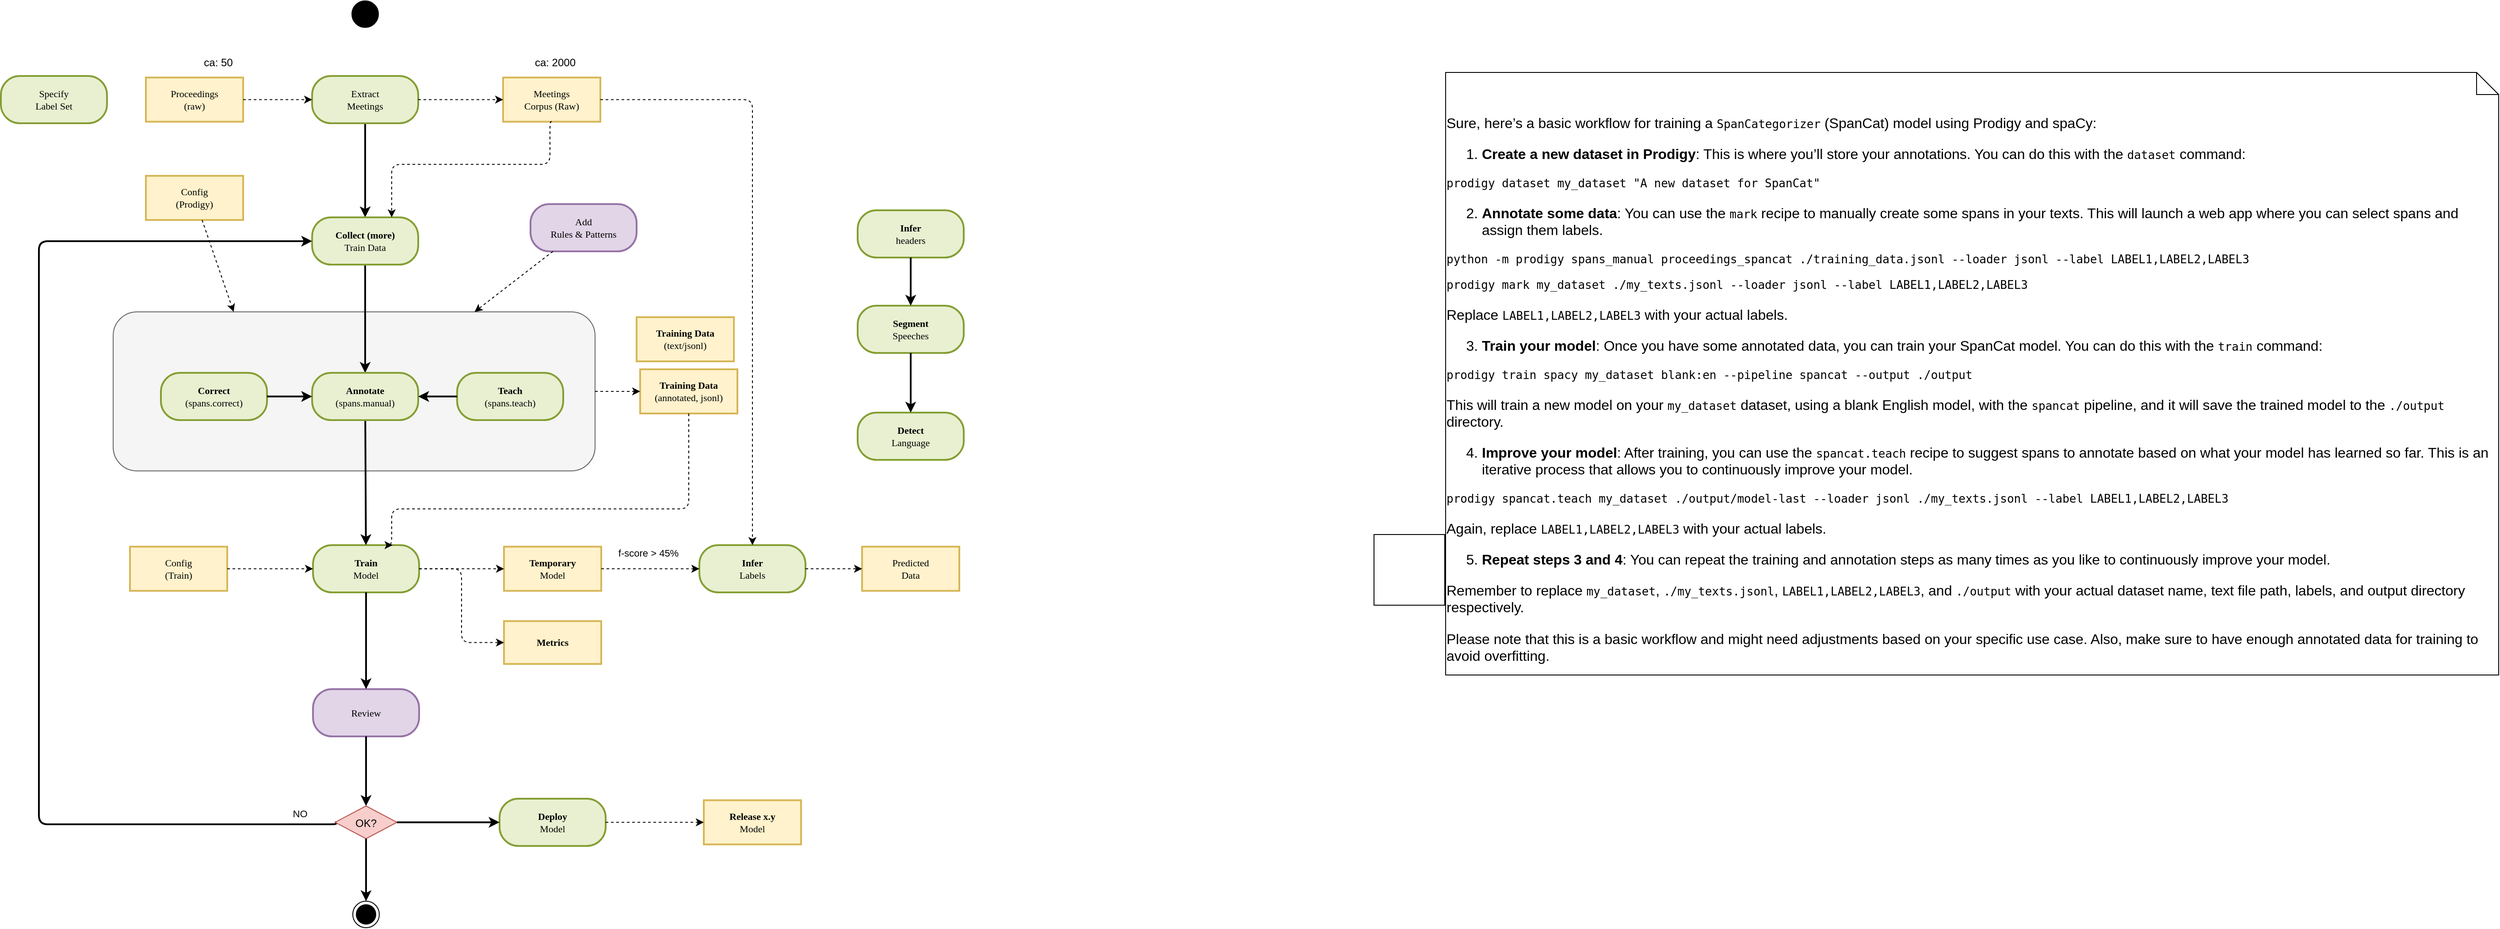 <mxfile version="22.0.3" type="device" pages="2">
  <diagram name="Detailed" id="Page-1">
    <mxGraphModel dx="3354" dy="1356" grid="0" gridSize="10" guides="1" tooltips="1" connect="1" arrows="1" fold="1" page="1" pageScale="1" pageWidth="1654" pageHeight="1169" math="0" shadow="0">
      <root>
        <mxCell id="0" />
        <mxCell id="1" parent="0" />
        <mxCell id="6pQXiFtFd9Az63uPmMyV-25" value="" style="rounded=1;whiteSpace=wrap;html=1;fillColor=#f5f5f5;strokeColor=#666666;fontColor=#333333;" vertex="1" parent="1">
          <mxGeometry x="217" y="388" width="545" height="180" as="geometry" />
        </mxCell>
        <mxCell id="pzRdw_h2kToeZnLFmKfY-178" style="edgeStyle=orthogonalEdgeStyle;rounded=0;orthogonalLoop=1;jettySize=auto;html=1;strokeWidth=2;" parent="1" source="pzRdw_h2kToeZnLFmKfY-149" target="pzRdw_h2kToeZnLFmKfY-157" edge="1">
          <mxGeometry relative="1" as="geometry" />
        </mxCell>
        <mxCell id="pzRdw_h2kToeZnLFmKfY-149" value="Extract&lt;br&gt;Meetings" style="rounded=1;whiteSpace=wrap;html=1;arcSize=40;fontColor=#000000;fillColor=#e8f0d1;strokeColor=#849e33;fontFamily=Tahoma;fontStyle=0;fontSize=11;strokeWidth=2;" parent="1" vertex="1">
          <mxGeometry x="442" y="121" width="120" height="53.5" as="geometry" />
        </mxCell>
        <mxCell id="pzRdw_h2kToeZnLFmKfY-150" value="Proceedings&lt;br&gt;(raw)" style="html=1;whiteSpace=wrap;fillColor=#fff2cc;strokeColor=#d6b656;fontFamily=Tahoma;fontSize=11;strokeWidth=2;" parent="1" vertex="1">
          <mxGeometry x="254" y="122.75" width="110" height="50" as="geometry" />
        </mxCell>
        <mxCell id="pzRdw_h2kToeZnLFmKfY-151" value="Meetings&lt;br&gt;Corpus (Raw)" style="html=1;whiteSpace=wrap;fillColor=#fff2cc;strokeColor=#d6b656;fontFamily=Tahoma;fontSize=11;strokeWidth=2;" parent="1" vertex="1">
          <mxGeometry x="658" y="122.75" width="110" height="50" as="geometry" />
        </mxCell>
        <mxCell id="pzRdw_h2kToeZnLFmKfY-152" value="" style="edgeStyle=orthogonalEdgeStyle;rounded=0;orthogonalLoop=1;jettySize=auto;html=1;dashed=1;" parent="1" source="pzRdw_h2kToeZnLFmKfY-150" target="pzRdw_h2kToeZnLFmKfY-149" edge="1">
          <mxGeometry relative="1" as="geometry">
            <mxPoint x="408" y="694.75" as="sourcePoint" />
            <mxPoint x="500" y="147.75" as="targetPoint" />
          </mxGeometry>
        </mxCell>
        <mxCell id="pzRdw_h2kToeZnLFmKfY-153" value="" style="edgeStyle=orthogonalEdgeStyle;rounded=0;orthogonalLoop=1;jettySize=auto;html=1;dashed=1;" parent="1" source="pzRdw_h2kToeZnLFmKfY-149" target="pzRdw_h2kToeZnLFmKfY-151" edge="1">
          <mxGeometry relative="1" as="geometry">
            <mxPoint x="374" y="157.75" as="sourcePoint" />
            <mxPoint x="452" y="157.75" as="targetPoint" />
          </mxGeometry>
        </mxCell>
        <mxCell id="pzRdw_h2kToeZnLFmKfY-154" value="ca: 2000" style="text;strokeColor=none;align=center;fillColor=none;html=1;verticalAlign=middle;whiteSpace=wrap;rounded=0;" parent="1" vertex="1">
          <mxGeometry x="687" y="91" width="60" height="30" as="geometry" />
        </mxCell>
        <mxCell id="pzRdw_h2kToeZnLFmKfY-155" value="ca: 50" style="text;strokeColor=none;align=center;fillColor=none;html=1;verticalAlign=middle;whiteSpace=wrap;rounded=0;" parent="1" vertex="1">
          <mxGeometry x="306" y="91" width="60" height="30" as="geometry" />
        </mxCell>
        <mxCell id="pzRdw_h2kToeZnLFmKfY-179" style="edgeStyle=orthogonalEdgeStyle;rounded=0;orthogonalLoop=1;jettySize=auto;html=1;strokeWidth=2;entryX=0.5;entryY=0;entryDx=0;entryDy=0;" parent="1" source="pzRdw_h2kToeZnLFmKfY-157" target="pzRdw_h2kToeZnLFmKfY-165" edge="1">
          <mxGeometry relative="1" as="geometry">
            <mxPoint x="502" y="420" as="targetPoint" />
          </mxGeometry>
        </mxCell>
        <mxCell id="pzRdw_h2kToeZnLFmKfY-157" value="&lt;b&gt;Collect (more)&lt;/b&gt;&lt;br&gt;Train Data" style="rounded=1;whiteSpace=wrap;html=1;arcSize=40;fontColor=#000000;fillColor=#e8f0d1;strokeColor=#849e33;fontFamily=Tahoma;fontStyle=0;fontSize=11;strokeWidth=2;" parent="1" vertex="1">
          <mxGeometry x="442" y="281" width="120" height="53.5" as="geometry" />
        </mxCell>
        <mxCell id="pzRdw_h2kToeZnLFmKfY-158" value="&lt;b&gt;Training Data&lt;/b&gt;&lt;br&gt;(text/jsonl)" style="html=1;whiteSpace=wrap;fillColor=#fff2cc;strokeColor=#d6b656;fontFamily=Tahoma;fontSize=11;strokeWidth=2;" parent="1" vertex="1">
          <mxGeometry x="809" y="394" width="110" height="50" as="geometry" />
        </mxCell>
        <mxCell id="pzRdw_h2kToeZnLFmKfY-161" value="&lt;b&gt;Metrics&lt;/b&gt;" style="html=1;whiteSpace=wrap;fillColor=#fff2cc;strokeColor=#d6b656;fontFamily=Tahoma;fontSize=11;strokeWidth=2;" parent="1" vertex="1">
          <mxGeometry x="659" y="738" width="110" height="48.5" as="geometry" />
        </mxCell>
        <mxCell id="pzRdw_h2kToeZnLFmKfY-163" value="&lt;b&gt;Train&lt;/b&gt;&lt;br&gt;Model" style="rounded=1;whiteSpace=wrap;html=1;arcSize=40;fontColor=#000000;fillColor=#e8f0d1;strokeColor=#849e33;fontFamily=Tahoma;fontStyle=0;fontSize=11;strokeWidth=2;" parent="1" vertex="1">
          <mxGeometry x="443" y="652" width="120" height="53.5" as="geometry" />
        </mxCell>
        <mxCell id="pzRdw_h2kToeZnLFmKfY-164" value="&lt;b&gt;Training Data&lt;/b&gt;&lt;br&gt;(annotated, jsonl)" style="html=1;whiteSpace=wrap;fillColor=#fff2cc;strokeColor=#d6b656;fontFamily=Tahoma;fontSize=11;strokeWidth=2;" parent="1" vertex="1">
          <mxGeometry x="813" y="453" width="110" height="50" as="geometry" />
        </mxCell>
        <mxCell id="pzRdw_h2kToeZnLFmKfY-181" style="rounded=0;orthogonalLoop=1;jettySize=auto;html=1;strokeWidth=2;" parent="1" source="pzRdw_h2kToeZnLFmKfY-165" target="pzRdw_h2kToeZnLFmKfY-163" edge="1">
          <mxGeometry relative="1" as="geometry" />
        </mxCell>
        <mxCell id="pzRdw_h2kToeZnLFmKfY-165" value="&lt;b&gt;Annotate&lt;/b&gt;&lt;br&gt;(spans.manual)" style="rounded=1;whiteSpace=wrap;html=1;arcSize=40;fontColor=#000000;fillColor=#e8f0d1;strokeColor=#849e33;fontFamily=Tahoma;fontStyle=0;fontSize=11;strokeWidth=2;" parent="1" vertex="1">
          <mxGeometry x="442" y="457" width="120" height="53.5" as="geometry" />
        </mxCell>
        <mxCell id="pzRdw_h2kToeZnLFmKfY-170" value="&lt;b&gt;Temporary&lt;/b&gt;&lt;br&gt;Model" style="html=1;whiteSpace=wrap;fillColor=#fff2cc;strokeColor=#d6b656;fontFamily=Tahoma;fontSize=11;strokeWidth=2;" parent="1" vertex="1">
          <mxGeometry x="659" y="653.75" width="110" height="50" as="geometry" />
        </mxCell>
        <mxCell id="pzRdw_h2kToeZnLFmKfY-173" value="Add&lt;br&gt;Rules &amp;amp; Patterns" style="rounded=1;whiteSpace=wrap;html=1;arcSize=40;fillColor=#e1d5e7;strokeColor=#9673a6;fontFamily=Tahoma;fontStyle=0;fontSize=11;strokeWidth=2;" parent="1" vertex="1">
          <mxGeometry x="689" y="266" width="120" height="53.5" as="geometry" />
        </mxCell>
        <mxCell id="pzRdw_h2kToeZnLFmKfY-174" value="Config&lt;br&gt;(Prodigy)" style="html=1;whiteSpace=wrap;fillColor=#fff2cc;strokeColor=#d6b656;fontFamily=Tahoma;fontSize=11;strokeWidth=2;" parent="1" vertex="1">
          <mxGeometry x="254" y="234" width="110" height="50" as="geometry" />
        </mxCell>
        <mxCell id="pzRdw_h2kToeZnLFmKfY-176" value="" style="rounded=0;orthogonalLoop=1;jettySize=auto;html=1;dashed=1;entryX=0.25;entryY=0;entryDx=0;entryDy=0;" parent="1" source="pzRdw_h2kToeZnLFmKfY-174" target="6pQXiFtFd9Az63uPmMyV-25" edge="1">
          <mxGeometry relative="1" as="geometry">
            <mxPoint x="568" y="369" as="sourcePoint" />
            <mxPoint x="668" y="369" as="targetPoint" />
          </mxGeometry>
        </mxCell>
        <mxCell id="pzRdw_h2kToeZnLFmKfY-177" value="" style="rounded=0;orthogonalLoop=1;jettySize=auto;html=1;dashed=1;entryX=0.75;entryY=0;entryDx=0;entryDy=0;" parent="1" source="pzRdw_h2kToeZnLFmKfY-173" target="6pQXiFtFd9Az63uPmMyV-25" edge="1">
          <mxGeometry relative="1" as="geometry">
            <mxPoint x="355" y="510" as="sourcePoint" />
            <mxPoint x="829" y="415" as="targetPoint" />
          </mxGeometry>
        </mxCell>
        <mxCell id="pzRdw_h2kToeZnLFmKfY-182" value="Review" style="rounded=1;whiteSpace=wrap;html=1;arcSize=40;fillColor=#e1d5e7;strokeColor=#9673a6;fontFamily=Tahoma;fontStyle=0;fontSize=11;strokeWidth=2;" parent="1" vertex="1">
          <mxGeometry x="443" y="815" width="120" height="53.5" as="geometry" />
        </mxCell>
        <mxCell id="pzRdw_h2kToeZnLFmKfY-186" style="edgeStyle=orthogonalEdgeStyle;rounded=1;orthogonalLoop=1;jettySize=auto;html=1;exitX=0;exitY=0.5;exitDx=0;exitDy=0;strokeWidth=2;" parent="1" source="pzRdw_h2kToeZnLFmKfY-185" target="pzRdw_h2kToeZnLFmKfY-157" edge="1">
          <mxGeometry relative="1" as="geometry">
            <Array as="points">
              <mxPoint x="469" y="966" />
              <mxPoint x="469" y="968" />
              <mxPoint x="133" y="968" />
              <mxPoint x="133" y="308" />
            </Array>
          </mxGeometry>
        </mxCell>
        <mxCell id="pzRdw_h2kToeZnLFmKfY-187" value="NO" style="edgeLabel;html=1;align=center;verticalAlign=middle;resizable=0;points=[];" parent="pzRdw_h2kToeZnLFmKfY-186" vertex="1" connectable="0">
          <mxGeometry x="-0.944" y="2" relative="1" as="geometry">
            <mxPoint x="-8" y="-14" as="offset" />
          </mxGeometry>
        </mxCell>
        <mxCell id="pzRdw_h2kToeZnLFmKfY-185" value="OK?" style="rhombus;fillColor=#f8cecc;strokeColor=#b85450;" parent="1" vertex="1">
          <mxGeometry x="468" y="947.25" width="70" height="37" as="geometry" />
        </mxCell>
        <mxCell id="pzRdw_h2kToeZnLFmKfY-189" value="Specify&lt;br&gt;Label Set" style="rounded=1;whiteSpace=wrap;html=1;arcSize=40;fontColor=#000000;fillColor=#e8f0d1;strokeColor=#849e33;fontFamily=Tahoma;fontStyle=0;fontSize=11;strokeWidth=2;" parent="1" vertex="1">
          <mxGeometry x="90" y="121" width="120" height="53.5" as="geometry" />
        </mxCell>
        <mxCell id="pzRdw_h2kToeZnLFmKfY-192" value="&lt;b&gt;Infer&lt;/b&gt;&lt;br&gt;Labels" style="rounded=1;whiteSpace=wrap;html=1;arcSize=40;fontColor=#000000;fillColor=#e8f0d1;strokeColor=#849e33;fontFamily=Tahoma;fontStyle=0;fontSize=11;strokeWidth=2;" parent="1" vertex="1">
          <mxGeometry x="880" y="652" width="120" height="53.5" as="geometry" />
        </mxCell>
        <mxCell id="pzRdw_h2kToeZnLFmKfY-193" value="" style="edgeStyle=orthogonalEdgeStyle;rounded=1;orthogonalLoop=1;jettySize=auto;html=1;dashed=1;exitX=1;exitY=0.5;exitDx=0;exitDy=0;" parent="1" source="pzRdw_h2kToeZnLFmKfY-151" target="pzRdw_h2kToeZnLFmKfY-192" edge="1">
          <mxGeometry relative="1" as="geometry">
            <mxPoint x="572" y="457" as="sourcePoint" />
            <mxPoint x="668" y="457" as="targetPoint" />
          </mxGeometry>
        </mxCell>
        <mxCell id="pzRdw_h2kToeZnLFmKfY-194" value="" style="edgeStyle=orthogonalEdgeStyle;rounded=0;orthogonalLoop=1;jettySize=auto;html=1;dashed=1;" parent="1" source="pzRdw_h2kToeZnLFmKfY-170" target="pzRdw_h2kToeZnLFmKfY-192" edge="1">
          <mxGeometry relative="1" as="geometry">
            <mxPoint x="776" y="101" as="sourcePoint" />
            <mxPoint x="964" y="405" as="targetPoint" />
          </mxGeometry>
        </mxCell>
        <mxCell id="6pQXiFtFd9Az63uPmMyV-9" value="f-score &amp;gt; 45%" style="edgeLabel;html=1;align=center;verticalAlign=middle;resizable=0;points=[];" vertex="1" connectable="0" parent="pzRdw_h2kToeZnLFmKfY-194">
          <mxGeometry x="-0.289" y="5" relative="1" as="geometry">
            <mxPoint x="13" y="-13" as="offset" />
          </mxGeometry>
        </mxCell>
        <mxCell id="pzRdw_h2kToeZnLFmKfY-196" value="" style="edgeStyle=orthogonalEdgeStyle;rounded=0;orthogonalLoop=1;jettySize=auto;html=1;dashed=1;" parent="1" source="pzRdw_h2kToeZnLFmKfY-163" target="pzRdw_h2kToeZnLFmKfY-170" edge="1">
          <mxGeometry relative="1" as="geometry">
            <mxPoint x="583" y="410" as="sourcePoint" />
            <mxPoint x="679" y="410" as="targetPoint" />
          </mxGeometry>
        </mxCell>
        <mxCell id="pzRdw_h2kToeZnLFmKfY-197" value="" style="edgeStyle=orthogonalEdgeStyle;rounded=1;orthogonalLoop=1;jettySize=auto;html=1;dashed=1;entryX=0.75;entryY=0;entryDx=0;entryDy=0;exitX=0.5;exitY=1;exitDx=0;exitDy=0;" parent="1" source="pzRdw_h2kToeZnLFmKfY-151" target="pzRdw_h2kToeZnLFmKfY-157" edge="1">
          <mxGeometry relative="1" as="geometry">
            <mxPoint x="572" y="158" as="sourcePoint" />
            <mxPoint x="665" y="158" as="targetPoint" />
            <Array as="points">
              <mxPoint x="711" y="173" />
              <mxPoint x="711" y="221" />
              <mxPoint x="532" y="221" />
            </Array>
          </mxGeometry>
        </mxCell>
        <mxCell id="pzRdw_h2kToeZnLFmKfY-199" value="Config&lt;br&gt;(Train)" style="html=1;whiteSpace=wrap;fillColor=#fff2cc;strokeColor=#d6b656;fontFamily=Tahoma;fontSize=11;strokeWidth=2;" parent="1" vertex="1">
          <mxGeometry x="236" y="653.75" width="110" height="50" as="geometry" />
        </mxCell>
        <mxCell id="pzRdw_h2kToeZnLFmKfY-200" value="" style="rounded=0;orthogonalLoop=1;jettySize=auto;html=1;dashed=1;exitX=1;exitY=0.5;exitDx=0;exitDy=0;entryX=0;entryY=0.5;entryDx=0;entryDy=0;" parent="1" source="pzRdw_h2kToeZnLFmKfY-199" target="pzRdw_h2kToeZnLFmKfY-163" edge="1">
          <mxGeometry relative="1" as="geometry">
            <mxPoint x="356" y="541" as="sourcePoint" />
            <mxPoint x="453" y="541" as="targetPoint" />
          </mxGeometry>
        </mxCell>
        <mxCell id="pzRdw_h2kToeZnLFmKfY-201" value="" style="edgeStyle=orthogonalEdgeStyle;rounded=1;orthogonalLoop=1;jettySize=auto;html=1;dashed=1;entryX=0;entryY=0.5;entryDx=0;entryDy=0;exitX=1;exitY=0.5;exitDx=0;exitDy=0;" parent="1" source="pzRdw_h2kToeZnLFmKfY-163" target="pzRdw_h2kToeZnLFmKfY-161" edge="1">
          <mxGeometry relative="1" as="geometry">
            <mxPoint x="573" y="689" as="sourcePoint" />
            <mxPoint x="669" y="689" as="targetPoint" />
          </mxGeometry>
        </mxCell>
        <mxCell id="pzRdw_h2kToeZnLFmKfY-202" style="edgeStyle=orthogonalEdgeStyle;rounded=0;orthogonalLoop=1;jettySize=auto;html=1;strokeWidth=2;entryX=0.5;entryY=0;entryDx=0;entryDy=0;exitX=0.5;exitY=1;exitDx=0;exitDy=0;" parent="1" source="pzRdw_h2kToeZnLFmKfY-163" target="pzRdw_h2kToeZnLFmKfY-182" edge="1">
          <mxGeometry relative="1" as="geometry">
            <mxPoint x="513" y="568" as="sourcePoint" />
            <mxPoint x="513" y="662" as="targetPoint" />
          </mxGeometry>
        </mxCell>
        <mxCell id="pzRdw_h2kToeZnLFmKfY-203" value="" style="edgeStyle=orthogonalEdgeStyle;rounded=1;orthogonalLoop=1;jettySize=auto;html=1;dashed=1;entryX=0.75;entryY=0;entryDx=0;entryDy=0;exitX=0.5;exitY=1;exitDx=0;exitDy=0;" parent="1" source="pzRdw_h2kToeZnLFmKfY-164" target="pzRdw_h2kToeZnLFmKfY-163" edge="1">
          <mxGeometry relative="1" as="geometry">
            <mxPoint x="572" y="510" as="sourcePoint" />
            <mxPoint x="668" y="510" as="targetPoint" />
            <Array as="points">
              <mxPoint x="868" y="611" />
              <mxPoint x="532" y="611" />
            </Array>
          </mxGeometry>
        </mxCell>
        <mxCell id="pzRdw_h2kToeZnLFmKfY-204" value="" style="ellipse;fillColor=strokeColor;html=1;" parent="1" vertex="1">
          <mxGeometry x="487" y="36" width="30" height="30" as="geometry" />
        </mxCell>
        <mxCell id="pzRdw_h2kToeZnLFmKfY-205" value="" style="ellipse;html=1;shape=endState;fillColor=strokeColor;" parent="1" vertex="1">
          <mxGeometry x="488" y="1055" width="30" height="30" as="geometry" />
        </mxCell>
        <mxCell id="pzRdw_h2kToeZnLFmKfY-206" value="&lt;b&gt;Deploy&lt;/b&gt;&lt;br&gt;Model" style="rounded=1;whiteSpace=wrap;html=1;arcSize=40;fontColor=#000000;fillColor=#e8f0d1;strokeColor=#849e33;fontFamily=Tahoma;fontStyle=0;fontSize=11;strokeWidth=2;" parent="1" vertex="1">
          <mxGeometry x="654" y="939" width="120" height="53.5" as="geometry" />
        </mxCell>
        <mxCell id="pzRdw_h2kToeZnLFmKfY-207" style="edgeStyle=orthogonalEdgeStyle;rounded=0;orthogonalLoop=1;jettySize=auto;html=1;strokeWidth=2;" parent="1" source="pzRdw_h2kToeZnLFmKfY-182" target="pzRdw_h2kToeZnLFmKfY-185" edge="1">
          <mxGeometry relative="1" as="geometry">
            <mxPoint x="498" y="837.5" as="sourcePoint" />
            <mxPoint x="498" y="937" as="targetPoint" />
          </mxGeometry>
        </mxCell>
        <mxCell id="pzRdw_h2kToeZnLFmKfY-208" style="edgeStyle=orthogonalEdgeStyle;rounded=0;orthogonalLoop=1;jettySize=auto;html=1;strokeWidth=2;entryX=0.5;entryY=0;entryDx=0;entryDy=0;" parent="1" source="pzRdw_h2kToeZnLFmKfY-185" target="pzRdw_h2kToeZnLFmKfY-205" edge="1">
          <mxGeometry relative="1" as="geometry">
            <mxPoint x="544" y="973" as="sourcePoint" />
            <mxPoint x="544" y="1074" as="targetPoint" />
          </mxGeometry>
        </mxCell>
        <mxCell id="pzRdw_h2kToeZnLFmKfY-209" style="edgeStyle=orthogonalEdgeStyle;rounded=0;orthogonalLoop=1;jettySize=auto;html=1;strokeWidth=2;" parent="1" source="pzRdw_h2kToeZnLFmKfY-185" target="pzRdw_h2kToeZnLFmKfY-206" edge="1">
          <mxGeometry relative="1" as="geometry">
            <mxPoint x="512" y="986" as="sourcePoint" />
            <mxPoint x="512" y="1070" as="targetPoint" />
          </mxGeometry>
        </mxCell>
        <mxCell id="pzRdw_h2kToeZnLFmKfY-215" value="&lt;div style=&quot;font-size: medium; text-align: start;&quot; tabindex=&quot;0&quot; class=&quot;content&quot;&gt;&lt;div class=&quot;ac-container ac-adaptiveCard&quot;&gt;&lt;div class=&quot;ac-textBlock&quot;&gt;&lt;p&gt;Sure, here’s a basic workflow for training a &lt;code&gt;SpanCategorizer&lt;/code&gt; (SpanCat) model using Prodigy and spaCy:&lt;/p&gt;&lt;ol&gt;&lt;li&gt;&lt;strong&gt;Create a new dataset in Prodigy&lt;/strong&gt;: This is where you’ll store your annotations. You can do this with the &lt;code&gt;dataset&lt;/code&gt; command:&lt;/li&gt;&lt;/ol&gt;&lt;pre&gt;&lt;code class=&quot;language-bash&quot;&gt;prodigy dataset my_dataset &quot;A new dataset for SpanCat&quot;&lt;br&gt;&lt;/code&gt;&lt;/pre&gt;&lt;ol start=&quot;2&quot;&gt;&lt;li&gt;&lt;strong&gt;Annotate some data&lt;/strong&gt;: You can use the &lt;code&gt;mark&lt;/code&gt; recipe to manually create some spans in your texts. This will launch a web app where you can select spans and assign them labels.&lt;/li&gt;&lt;/ol&gt;&lt;div&gt;&lt;pre style=&quot;border-color: var(--border-color);&quot;&gt;&lt;code style=&quot;border-color: var(--border-color);&quot; class=&quot;language-bash&quot;&gt;python -m prodigy spans_manual proceedings_spancat ./training_data.jsonl --loader jsonl --label LABEL1,LABEL2,LABEL3&lt;/code&gt;&lt;/pre&gt;&lt;/div&gt;&lt;pre&gt;&lt;code class=&quot;language-bash&quot;&gt;prodigy mark my_dataset ./my_texts.jsonl --loader jsonl --label LABEL1,LABEL2,LABEL3&lt;br&gt;&lt;/code&gt;&lt;/pre&gt;&lt;p&gt;Replace &lt;code&gt;LABEL1,LABEL2,LABEL3&lt;/code&gt; with your actual labels.&lt;/p&gt;&lt;ol start=&quot;3&quot;&gt;&lt;li&gt;&lt;strong&gt;Train your model&lt;/strong&gt;: Once you have some annotated data, you can train your SpanCat model. You can do this with the &lt;code&gt;train&lt;/code&gt; command:&lt;/li&gt;&lt;/ol&gt;&lt;pre&gt;&lt;code class=&quot;language-bash&quot;&gt;prodigy train spacy my_dataset blank:en --pipeline spancat --output ./output&lt;br&gt;&lt;/code&gt;&lt;/pre&gt;&lt;p&gt;This will train a new model on your &lt;code&gt;my_dataset&lt;/code&gt; dataset, using a blank English model, with the &lt;code&gt;spancat&lt;/code&gt; pipeline, and it will save the trained model to the &lt;code&gt;./output&lt;/code&gt; directory.&lt;/p&gt;&lt;ol start=&quot;4&quot;&gt;&lt;li&gt;&lt;strong&gt;Improve your model&lt;/strong&gt;: After training, you can use the &lt;code&gt;spancat.teach&lt;/code&gt; recipe to suggest spans to annotate based on what your model has learned so far. This is an iterative process that allows you to continuously improve your model.&lt;/li&gt;&lt;/ol&gt;&lt;pre&gt;&lt;code class=&quot;language-bash&quot;&gt;prodigy spancat.teach my_dataset ./output/model-last --loader jsonl ./my_texts.jsonl --label LABEL1,LABEL2,LABEL3&lt;br&gt;&lt;/code&gt;&lt;/pre&gt;&lt;p&gt;Again, replace &lt;code&gt;LABEL1,LABEL2,LABEL3&lt;/code&gt; with your actual labels.&lt;/p&gt;&lt;ol start=&quot;5&quot;&gt;&lt;li&gt;&lt;strong&gt;Repeat steps 3 and 4&lt;/strong&gt;: You can repeat the training and annotation steps as many times as you like to continuously improve your model.&lt;/li&gt;&lt;/ol&gt;&lt;p&gt;Remember to replace &lt;code&gt;my_dataset&lt;/code&gt;, &lt;code&gt;./my_texts.jsonl&lt;/code&gt;, &lt;code&gt;LABEL1,LABEL2,LABEL3&lt;/code&gt;, and &lt;code&gt;./output&lt;/code&gt; with your actual dataset name, text file path, labels, and output directory respectively.&lt;/p&gt;&lt;p&gt;Please note that this is a basic workflow and might need adjustments based on your specific use case. Also, make sure to have enough annotated data for training to avoid overfitting.&lt;/p&gt;&lt;/div&gt;&lt;/div&gt;&lt;/div&gt;" style="shape=note2;boundedLbl=1;whiteSpace=wrap;html=1;size=25;verticalAlign=top;align=center;" parent="1" vertex="1">
          <mxGeometry x="1724" y="117" width="1191" height="682" as="geometry" />
        </mxCell>
        <mxCell id="6pQXiFtFd9Az63uPmMyV-2" value="&lt;b&gt;Teach&lt;/b&gt;&lt;br&gt;(spans.teach)" style="rounded=1;whiteSpace=wrap;html=1;arcSize=40;fontColor=#000000;fillColor=#e8f0d1;strokeColor=#849e33;fontFamily=Tahoma;fontStyle=0;fontSize=11;strokeWidth=2;" vertex="1" parent="1">
          <mxGeometry x="606" y="457" width="120" height="53.5" as="geometry" />
        </mxCell>
        <mxCell id="6pQXiFtFd9Az63uPmMyV-3" style="edgeStyle=orthogonalEdgeStyle;rounded=0;orthogonalLoop=1;jettySize=auto;html=1;exitX=0.5;exitY=1;exitDx=0;exitDy=0;exitPerimeter=0;" edge="1" parent="1" source="pzRdw_h2kToeZnLFmKfY-215" target="pzRdw_h2kToeZnLFmKfY-215">
          <mxGeometry relative="1" as="geometry" />
        </mxCell>
        <mxCell id="6pQXiFtFd9Az63uPmMyV-4" value="Predicted&lt;br&gt;Data" style="html=1;whiteSpace=wrap;fillColor=#fff2cc;strokeColor=#d6b656;fontFamily=Tahoma;fontSize=11;strokeWidth=2;" vertex="1" parent="1">
          <mxGeometry x="1064" y="653.75" width="110" height="50" as="geometry" />
        </mxCell>
        <mxCell id="6pQXiFtFd9Az63uPmMyV-5" value="" style="edgeStyle=orthogonalEdgeStyle;rounded=0;orthogonalLoop=1;jettySize=auto;html=1;dashed=1;entryX=0;entryY=0.5;entryDx=0;entryDy=0;" edge="1" parent="1" source="pzRdw_h2kToeZnLFmKfY-192" target="6pQXiFtFd9Az63uPmMyV-4">
          <mxGeometry relative="1" as="geometry">
            <mxPoint x="1057" y="713" as="sourcePoint" />
            <mxPoint x="931" y="689" as="targetPoint" />
          </mxGeometry>
        </mxCell>
        <mxCell id="6pQXiFtFd9Az63uPmMyV-10" value="&lt;b&gt;Infer&lt;/b&gt;&lt;br&gt;headers" style="rounded=1;whiteSpace=wrap;html=1;arcSize=40;fontColor=#000000;fillColor=#e8f0d1;strokeColor=#849e33;fontFamily=Tahoma;fontStyle=0;fontSize=11;strokeWidth=2;" vertex="1" parent="1">
          <mxGeometry x="1059" y="273" width="120" height="53.5" as="geometry" />
        </mxCell>
        <mxCell id="6pQXiFtFd9Az63uPmMyV-11" value="&lt;b&gt;Release x.y&lt;/b&gt;&lt;br&gt;Model" style="html=1;whiteSpace=wrap;fillColor=#fff2cc;strokeColor=#d6b656;fontFamily=Tahoma;fontSize=11;strokeWidth=2;" vertex="1" parent="1">
          <mxGeometry x="885" y="940.75" width="110" height="50" as="geometry" />
        </mxCell>
        <mxCell id="6pQXiFtFd9Az63uPmMyV-12" value="&lt;b&gt;Segment&lt;/b&gt;&lt;br&gt;Speeches" style="rounded=1;whiteSpace=wrap;html=1;arcSize=40;fontColor=#000000;fillColor=#e8f0d1;strokeColor=#849e33;fontFamily=Tahoma;fontStyle=0;fontSize=11;strokeWidth=2;" vertex="1" parent="1">
          <mxGeometry x="1059" y="381" width="120" height="53.5" as="geometry" />
        </mxCell>
        <mxCell id="6pQXiFtFd9Az63uPmMyV-13" value="" style="edgeStyle=orthogonalEdgeStyle;rounded=0;orthogonalLoop=1;jettySize=auto;html=1;dashed=1;" edge="1" parent="1" source="pzRdw_h2kToeZnLFmKfY-206" target="6pQXiFtFd9Az63uPmMyV-11">
          <mxGeometry relative="1" as="geometry">
            <mxPoint x="737" y="958.75" as="sourcePoint" />
            <mxPoint x="889" y="958.75" as="targetPoint" />
          </mxGeometry>
        </mxCell>
        <mxCell id="6pQXiFtFd9Az63uPmMyV-17" value="&lt;b&gt;Detect&lt;/b&gt;&lt;br&gt;Language" style="rounded=1;whiteSpace=wrap;html=1;arcSize=40;fontColor=#000000;fillColor=#e8f0d1;strokeColor=#849e33;fontFamily=Tahoma;fontStyle=0;fontSize=11;strokeWidth=2;" vertex="1" parent="1">
          <mxGeometry x="1059" y="502" width="120" height="53.5" as="geometry" />
        </mxCell>
        <mxCell id="6pQXiFtFd9Az63uPmMyV-18" style="edgeStyle=orthogonalEdgeStyle;rounded=0;orthogonalLoop=1;jettySize=auto;html=1;strokeWidth=2;" edge="1" parent="1" source="6pQXiFtFd9Az63uPmMyV-10" target="6pQXiFtFd9Az63uPmMyV-12">
          <mxGeometry relative="1" as="geometry">
            <mxPoint x="1006" y="555.5" as="targetPoint" />
            <mxPoint x="1006" y="417.5" as="sourcePoint" />
          </mxGeometry>
        </mxCell>
        <mxCell id="6pQXiFtFd9Az63uPmMyV-1" value="&lt;b&gt;Correct&lt;/b&gt;&lt;br&gt;(spans.correct)" style="rounded=1;whiteSpace=wrap;html=1;arcSize=40;fontColor=#000000;fillColor=#e8f0d1;strokeColor=#849e33;fontFamily=Tahoma;fontStyle=0;fontSize=11;strokeWidth=2;" vertex="1" parent="1">
          <mxGeometry x="271" y="457" width="120" height="53.5" as="geometry" />
        </mxCell>
        <mxCell id="6pQXiFtFd9Az63uPmMyV-22" value="" style="whiteSpace=wrap;html=1;aspect=fixed;" vertex="1" parent="1">
          <mxGeometry x="1643" y="640" width="80" height="80" as="geometry" />
        </mxCell>
        <mxCell id="6pQXiFtFd9Az63uPmMyV-27" value="" style="rounded=0;orthogonalLoop=1;jettySize=auto;html=1;dashed=1;entryX=0;entryY=0.5;entryDx=0;entryDy=0;exitX=1;exitY=0.5;exitDx=0;exitDy=0;" edge="1" parent="1" source="6pQXiFtFd9Az63uPmMyV-25" target="pzRdw_h2kToeZnLFmKfY-164">
          <mxGeometry relative="1" as="geometry">
            <mxPoint x="808" y="357" as="sourcePoint" />
            <mxPoint x="839" y="425" as="targetPoint" />
          </mxGeometry>
        </mxCell>
        <mxCell id="6pQXiFtFd9Az63uPmMyV-29" style="edgeStyle=orthogonalEdgeStyle;rounded=0;orthogonalLoop=1;jettySize=auto;html=1;strokeWidth=2;" edge="1" parent="1" source="6pQXiFtFd9Az63uPmMyV-1" target="pzRdw_h2kToeZnLFmKfY-165">
          <mxGeometry relative="1" as="geometry">
            <mxPoint x="512" y="185" as="sourcePoint" />
            <mxPoint x="512" y="489" as="targetPoint" />
          </mxGeometry>
        </mxCell>
        <mxCell id="6pQXiFtFd9Az63uPmMyV-30" style="edgeStyle=orthogonalEdgeStyle;rounded=0;orthogonalLoop=1;jettySize=auto;html=1;strokeWidth=2;entryX=1;entryY=0.5;entryDx=0;entryDy=0;" edge="1" parent="1" source="6pQXiFtFd9Az63uPmMyV-2" target="pzRdw_h2kToeZnLFmKfY-165">
          <mxGeometry relative="1" as="geometry">
            <mxPoint x="401" y="494" as="sourcePoint" />
            <mxPoint x="452" y="494" as="targetPoint" />
          </mxGeometry>
        </mxCell>
        <mxCell id="6pQXiFtFd9Az63uPmMyV-31" style="edgeStyle=orthogonalEdgeStyle;rounded=0;orthogonalLoop=1;jettySize=auto;html=1;strokeWidth=2;entryX=0.5;entryY=0;entryDx=0;entryDy=0;exitX=0.5;exitY=1;exitDx=0;exitDy=0;" edge="1" parent="1" source="6pQXiFtFd9Az63uPmMyV-12" target="6pQXiFtFd9Az63uPmMyV-17">
          <mxGeometry relative="1" as="geometry">
            <mxPoint x="1129" y="391" as="targetPoint" />
            <mxPoint x="1129" y="337" as="sourcePoint" />
          </mxGeometry>
        </mxCell>
      </root>
    </mxGraphModel>
  </diagram>
  <diagram id="80ExlG_wEvgC5vjaLxb0" name="Simple">
    <mxGraphModel dx="1527" dy="1218" grid="0" gridSize="10" guides="1" tooltips="1" connect="1" arrows="1" fold="1" page="1" pageScale="1" pageWidth="1169" pageHeight="1654" math="0" shadow="0">
      <root>
        <mxCell id="0" />
        <mxCell id="1" parent="0" />
        <UserObject label="&lt;div style=&quot;font-size: 11px;&quot;&gt;&lt;font style=&quot;font-size: 11px; direction: ltr; letter-spacing: 0px; line-height: 120%; opacity: 1;&quot;&gt;PDFbox (modified)&lt;br style=&quot;font-size: 11px;&quot;&gt;&lt;/font&gt;&lt;/div&gt;" tags="Background" id="z8XAuRF-71Sl8-O9If7D-1">
          <mxCell style="verticalAlign=middle;align=center;overflow=width;vsdxID=90;shape=stencil(nZBLDoAgDERP0z3SIyjew0SURgSD+Lu9kMZoXLhwN9O+tukAlrNpJg1SzDH4QW/URgNYgZTkjA4UkwJUgGXng+6DX1zLfmoymdXo17xh5zmRJ6Q42BWCfc2oJfdAr+Yv+AP9Cb7OJ3H/2JG1HNGz/84klThPVCc=);points=[];labelBackgroundColor=none;rounded=0;html=1;whiteSpace=wrap;fontFamily=Tahoma;fontSize=11;strokeColor=none;fontColor=#000000;" parent="1" vertex="1">
            <mxGeometry x="126" y="561" width="100" height="32" as="geometry" />
          </mxCell>
        </UserObject>
        <UserObject label="&lt;div style=&quot;font-size: 11px;&quot;&gt;&lt;font style=&quot;font-size: 11px; color: rgb(38, 38, 38); direction: ltr; letter-spacing: 0px; line-height: 120%; opacity: 1;&quot;&gt;collocate@penelope&lt;br style=&quot;font-size: 11px;&quot;&gt;&lt;/font&gt;&lt;/div&gt;" tags="Background" id="z8XAuRF-71Sl8-O9If7D-2">
          <mxCell style="verticalAlign=middle;align=center;overflow=width;vsdxID=168;fillColor=none;gradientColor=none;shape=stencil(nZBLDoAgDERP0z3SIyjew0SURgSD+Lu9kMZoXLhwN9O+tukAlrNpJg1SzDH4QW/URgNYgZTkjA4UkwJUgGXng+6DX1zLfmoymdXo17xh5zmRJ6Q42BWCfc2oJfdAr+Yv+AP9Cb7OJ3H/2JG1HNGz/84klThPVCc=);strokeColor=none;points=[];labelBackgroundColor=none;rounded=0;html=1;whiteSpace=wrap;fontFamily=Tahoma;fontSize=11;" parent="1" vertex="1">
            <mxGeometry x="273" y="1119.75" width="105" height="32" as="geometry" />
          </mxCell>
        </UserObject>
        <UserObject label="&lt;div style=&quot;font-size: 11px;&quot;&gt;&lt;/div&gt;" tags="Connector" id="z8XAuRF-71Sl8-O9If7D-3">
          <mxCell style="vsdxID=166;edgeStyle=none;dashed=1;dashPattern=4.00 2.00;startArrow=none;endArrow=block;startSize=5;endSize=5;strokeColor=#262626;spacingTop=0;spacingBottom=0;spacingLeft=0;spacingRight=0;verticalAlign=middle;html=1;labelBackgroundColor=#ffffff;rounded=1;align=center;overflow=width;fontFamily=Tahoma;fontSize=11;" parent="1" source="z8XAuRF-71Sl8-O9If7D-8" target="z8XAuRF-71Sl8-O9If7D-11" edge="1">
            <mxGeometry relative="1" as="geometry">
              <mxPoint x="-4" y="-8" as="offset" />
              <Array as="points" />
              <mxPoint x="420" y="1214" as="sourcePoint" />
              <mxPoint x="507" y="1214" as="targetPoint" />
            </mxGeometry>
          </mxCell>
        </UserObject>
        <UserObject label="&lt;div style=&quot;font-size: 11px;&quot;&gt;&lt;/div&gt;" tags="Connector" id="z8XAuRF-71Sl8-O9If7D-5">
          <mxCell style="vsdxID=53;edgeStyle=none;dashed=1;dashPattern=4.00 2.00;startArrow=none;endArrow=block;startSize=5;endSize=5;strokeColor=#3f3f3f;spacingTop=0;spacingBottom=0;spacingLeft=0;spacingRight=0;verticalAlign=middle;html=1;labelBackgroundColor=#ffffff;rounded=1;align=center;overflow=width;exitX=1;exitY=0.5;exitDx=0;exitDy=0;entryX=0;entryY=0.5;entryDx=0;entryDy=0;fontFamily=Tahoma;fontSize=11;" parent="1" source="z8XAuRF-71Sl8-O9If7D-15" target="z8XAuRF-71Sl8-O9If7D-48" edge="1">
            <mxGeometry relative="1" as="geometry">
              <mxPoint x="17" y="-4" as="offset" />
              <Array as="points" />
              <mxPoint x="680" y="893.5" as="sourcePoint" />
              <mxPoint x="676" y="986.5" as="targetPoint" />
            </mxGeometry>
          </mxCell>
        </UserObject>
        <UserObject label="&lt;div style=&quot;font-size: 11px;&quot;&gt;&lt;/div&gt;" tags="Connector" id="z8XAuRF-71Sl8-O9If7D-6">
          <mxCell style="vsdxID=42;dashed=1;dashPattern=4.00 2.00;startArrow=none;endArrow=block;startSize=5;endSize=5;strokeColor=#262626;spacingTop=0;spacingBottom=0;spacingLeft=0;spacingRight=0;verticalAlign=middle;html=1;labelBackgroundColor=#ffffff;rounded=1;align=center;overflow=width;exitX=0.5;exitY=0;exitDx=0;exitDy=0;fontFamily=Tahoma;fontSize=11;entryX=0.5;entryY=1;entryDx=0;entryDy=0;" parent="1" source="z8XAuRF-71Sl8-O9If7D-10" target="z8XAuRF-71Sl8-O9If7D-47" edge="1">
            <mxGeometry relative="1" as="geometry">
              <mxPoint x="9" y="-20" as="offset" />
              <mxPoint x="737" y="439.5" as="sourcePoint" />
              <mxPoint x="668" y="288.5" as="targetPoint" />
            </mxGeometry>
          </mxCell>
        </UserObject>
        <mxCell id="z8XAuRF-71Sl8-O9If7D-8" value="&lt;span style=&quot;font-size: 11px;&quot;&gt;Create DTM&lt;/span&gt;" style="rounded=1;whiteSpace=wrap;html=1;arcSize=40;fontColor=#000000;fillColor=#e8f0d1;strokeColor=#849e33;fontFamily=Tahoma;fontStyle=0;fontSize=11;strokeWidth=2;" parent="1" vertex="1">
          <mxGeometry x="273" y="1054" width="120" height="53.5" as="geometry" />
        </mxCell>
        <mxCell id="z8XAuRF-71Sl8-O9If7D-9" style="rounded=1;orthogonalLoop=1;jettySize=auto;html=1;strokeColor=#000000;fontColor=#143642;fillColor=#FAE5C7;dashed=1;entryX=0.5;entryY=0;entryDx=0;entryDy=0;exitX=0.5;exitY=1;exitDx=0;exitDy=0;edgeStyle=orthogonalEdgeStyle;" parent="1" source="z8XAuRF-71Sl8-O9If7D-10" target="z8XAuRF-71Sl8-O9If7D-39" edge="1">
          <mxGeometry relative="1" as="geometry" />
        </mxCell>
        <mxCell id="z8XAuRF-71Sl8-O9If7D-10" value="COURIER&lt;br&gt;PDF" style="html=1;whiteSpace=wrap;fillColor=#f8cecc;strokeColor=#b85450;fontFamily=Tahoma;fontSize=11;strokeWidth=2;fontStyle=1" parent="1" vertex="1">
          <mxGeometry x="488" y="319.5" width="110" height="50" as="geometry" />
        </mxCell>
        <mxCell id="z8XAuRF-71Sl8-O9If7D-11" value="Curated Courier&lt;br&gt;(DTM)" style="html=1;whiteSpace=wrap;fillColor=#fff2cc;strokeColor=#d6b656;fontFamily=Tahoma;fontSize=11;strokeWidth=2;" parent="1" vertex="1">
          <mxGeometry x="488" y="1055.75" width="110" height="50" as="geometry" />
        </mxCell>
        <mxCell id="z8XAuRF-71Sl8-O9If7D-13" value="Create&lt;br&gt;Topic Model" style="rounded=1;whiteSpace=wrap;html=1;arcSize=40;fontColor=#000000;fillColor=#e8f0d1;strokeColor=#849e33;fontFamily=Tahoma;fontStyle=0;fontSize=11;strokeWidth=2;" parent="1" vertex="1">
          <mxGeometry x="273" y="1247" width="120" height="53.5" as="geometry" />
        </mxCell>
        <mxCell id="z8XAuRF-71Sl8-O9If7D-15" value="PoS-tag &amp;amp;&lt;br&gt;lemmatize" style="rounded=1;whiteSpace=wrap;html=1;arcSize=40;fontColor=#000000;fillColor=#e8f0d1;strokeColor=#849e33;fontFamily=Tahoma;fontStyle=0;fontSize=11;strokeWidth=2;" parent="1" vertex="1">
          <mxGeometry x="273" y="958" width="120" height="53.5" as="geometry" />
        </mxCell>
        <mxCell id="z8XAuRF-71Sl8-O9If7D-16" value="Curated Courier&lt;br&gt;(text)" style="html=1;whiteSpace=wrap;fillColor=#f8cecc;strokeColor=#b85450;fontFamily=Tahoma;fontSize=11;strokeWidth=2;fontStyle=1" parent="1" vertex="1">
          <mxGeometry x="97" y="960.5" width="110" height="48.5" as="geometry" />
        </mxCell>
        <UserObject label="&lt;div style=&quot;font-size: 11px;&quot;&gt;&lt;/div&gt;" tags="Connector" id="z8XAuRF-71Sl8-O9If7D-17">
          <mxCell style="vsdxID=77;edgeStyle=orthogonalEdgeStyle;dashed=1;dashPattern=4.00 2.00;startArrow=none;endArrow=block;startSize=5;endSize=5;strokeColor=#262626;spacingTop=0;spacingBottom=0;spacingLeft=0;spacingRight=0;verticalAlign=middle;html=1;labelBackgroundColor=#ffffff;rounded=1;align=center;overflow=width;curved=1;fontFamily=Tahoma;fontSize=11;exitX=1;exitY=0.5;exitDx=0;exitDy=0;entryX=0;entryY=0.5;entryDx=0;entryDy=0;" parent="1" source="z8XAuRF-71Sl8-O9If7D-16" target="z8XAuRF-71Sl8-O9If7D-15" edge="1">
            <mxGeometry relative="1" as="geometry">
              <mxPoint x="-4" y="-8" as="offset" />
              <mxPoint x="555" y="1079.25" as="sourcePoint" />
              <mxPoint x="657" y="1182.25" as="targetPoint" />
            </mxGeometry>
          </mxCell>
        </UserObject>
        <UserObject label="&lt;div style=&quot;font-size: 11px;&quot;&gt;&lt;font style=&quot;font-size: 11px; color: rgb(38, 38, 38); direction: ltr; letter-spacing: 0px; line-height: 120%; opacity: 1;&quot;&gt;pos-tag@penelope&lt;br style=&quot;font-size: 11px;&quot;&gt;&lt;/font&gt;&lt;/div&gt;" tags="Background" id="z8XAuRF-71Sl8-O9If7D-18">
          <mxCell style="verticalAlign=middle;align=center;overflow=width;vsdxID=90;fillColor=none;gradientColor=none;shape=stencil(nZBLDoAgDERP0z3SIyjew0SURgSD+Lu9kMZoXLhwN9O+tukAlrNpJg1SzDH4QW/URgNYgZTkjA4UkwJUgGXng+6DX1zLfmoymdXo17xh5zmRJ6Q42BWCfc2oJfdAr+Yv+AP9Cb7OJ3H/2JG1HNGz/84klThPVCc=);strokeColor=none;points=[];labelBackgroundColor=none;rounded=0;html=1;whiteSpace=wrap;fontFamily=Tahoma;fontSize=11;" parent="1" vertex="1">
            <mxGeometry x="273" y="928.5" width="100" height="32" as="geometry" />
          </mxCell>
        </UserObject>
        <UserObject label="&lt;div style=&quot;font-size: 11px;&quot;&gt;&lt;/div&gt;" tags="Connector" id="z8XAuRF-71Sl8-O9If7D-22">
          <mxCell style="vsdxID=42;edgeStyle=orthogonalEdgeStyle;dashed=1;dashPattern=4.00 2.00;startArrow=none;endArrow=block;startSize=5;endSize=5;strokeColor=#262626;spacingTop=0;spacingBottom=0;spacingLeft=0;spacingRight=0;verticalAlign=middle;html=1;labelBackgroundColor=#ffffff;rounded=1;align=center;overflow=width;fontFamily=Tahoma;fontSize=11;curved=1;entryX=0;entryY=0.5;entryDx=0;entryDy=0;" parent="1" source="z8XAuRF-71Sl8-O9If7D-13" target="z8XAuRF-71Sl8-O9If7D-23" edge="1">
            <mxGeometry relative="1" as="geometry">
              <mxPoint x="9" y="-20" as="offset" />
              <mxPoint x="5.5" y="1390.5" as="sourcePoint" />
              <mxPoint x="461.5" y="1381.75" as="targetPoint" />
            </mxGeometry>
          </mxCell>
        </UserObject>
        <mxCell id="z8XAuRF-71Sl8-O9If7D-23" value="Inferred Topics&lt;br&gt;Bundle&lt;sub&gt;K&lt;/sub&gt;" style="html=1;whiteSpace=wrap;fillColor=#fff2cc;strokeColor=#d6b656;fontFamily=Tahoma;fontSize=11;strokeWidth=2;" parent="1" vertex="1">
          <mxGeometry x="488" y="1248.75" width="110" height="50" as="geometry" />
        </mxCell>
        <UserObject label="&lt;div style=&quot;font-size: 11px;&quot;&gt;&lt;font style=&quot;font-size: 11px; color: rgb(38, 38, 38); direction: ltr; letter-spacing: 0px; line-height: 120%; opacity: 1;&quot;&gt;MALLET&lt;br style=&quot;font-size: 11px;&quot;&gt;&lt;/font&gt;&lt;/div&gt;" tags="Background" id="z8XAuRF-71Sl8-O9If7D-31">
          <mxCell style="verticalAlign=middle;align=center;overflow=width;vsdxID=168;fillColor=none;gradientColor=none;shape=stencil(nZBLDoAgDERP0z3SIyjew0SURgSD+Lu9kMZoXLhwN9O+tukAlrNpJg1SzDH4QW/URgNYgZTkjA4UkwJUgGXng+6DX1zLfmoymdXo17xh5zmRJ6Q42BWCfc2oJfdAr+Yv+AP9Cb7OJ3H/2JG1HNGz/84klThPVCc=);strokeColor=none;points=[];labelBackgroundColor=none;rounded=0;html=1;whiteSpace=wrap;fontFamily=Tahoma;fontSize=11;" parent="1" vertex="1">
            <mxGeometry x="362" y="1238" width="108" height="32" as="geometry" />
          </mxCell>
        </UserObject>
        <mxCell id="z8XAuRF-71Sl8-O9If7D-35" style="rounded=0;orthogonalLoop=1;jettySize=auto;html=1;entryX=0.5;entryY=0;entryDx=0;entryDy=0;strokeWidth=1;dashed=1;startSize=5;endSize=5;" parent="1" source="z8XAuRF-71Sl8-O9If7D-36" target="z8XAuRF-71Sl8-O9If7D-56" edge="1">
          <mxGeometry relative="1" as="geometry" />
        </mxCell>
        <mxCell id="z8XAuRF-71Sl8-O9If7D-36" value="Segment Articles&lt;br&gt;(manually)" style="rounded=1;whiteSpace=wrap;html=1;arcSize=40;fontColor=#000000;fillColor=#e8f0d1;strokeColor=#849e33;fontFamily=Tahoma;fontStyle=0;fontSize=11;strokeWidth=2;dashed=1;" parent="1" vertex="1">
          <mxGeometry x="273" y="674" width="120" height="53.5" as="geometry" />
        </mxCell>
        <mxCell id="z8XAuRF-71Sl8-O9If7D-38" value="" style="edgeStyle=orthogonalEdgeStyle;rounded=0;orthogonalLoop=1;jettySize=auto;html=1;dashed=1;" parent="1" source="z8XAuRF-71Sl8-O9If7D-39" target="z8XAuRF-71Sl8-O9If7D-63" edge="1">
          <mxGeometry relative="1" as="geometry" />
        </mxCell>
        <mxCell id="z8XAuRF-71Sl8-O9If7D-39" value="Extract Text" style="rounded=1;whiteSpace=wrap;html=1;arcSize=40;fontColor=#000000;fillColor=#e8f0d1;strokeColor=#849e33;fontFamily=Tahoma;fontStyle=0;fontSize=11;strokeWidth=2;" parent="1" vertex="1">
          <mxGeometry x="273" y="486.75" width="120" height="53.5" as="geometry" />
        </mxCell>
        <mxCell id="z8XAuRF-71Sl8-O9If7D-40" style="edgeStyle=orthogonalEdgeStyle;rounded=0;orthogonalLoop=1;jettySize=auto;html=1;entryX=0.5;entryY=0;entryDx=0;entryDy=0;dashed=1;exitX=0;exitY=0.5;exitDx=0;exitDy=0;" parent="1" source="z8XAuRF-71Sl8-O9If7D-41" target="z8XAuRF-71Sl8-O9If7D-16" edge="1">
          <mxGeometry relative="1" as="geometry" />
        </mxCell>
        <mxCell id="z8XAuRF-71Sl8-O9If7D-41" value="Extract articles" style="rounded=1;whiteSpace=wrap;html=1;arcSize=40;fontColor=#000000;fillColor=#e8f0d1;strokeColor=#849e33;fontFamily=Tahoma;fontStyle=0;fontSize=11;strokeWidth=2;" parent="1" vertex="1">
          <mxGeometry x="273" y="862" width="120" height="53.5" as="geometry" />
        </mxCell>
        <mxCell id="z8XAuRF-71Sl8-O9If7D-42" value="QA&lt;br&gt;Segmentation" style="rounded=1;whiteSpace=wrap;html=1;arcSize=40;fontColor=#000000;fillColor=#e8f0d1;strokeColor=#849e33;fontFamily=Tahoma;fontStyle=0;fontSize=11;strokeWidth=2;dashed=1;" parent="1" vertex="1">
          <mxGeometry x="483" y="767.5" width="120" height="53.5" as="geometry" />
        </mxCell>
        <mxCell id="z8XAuRF-71Sl8-O9If7D-46" value="" style="rounded=1;orthogonalLoop=1;jettySize=auto;html=1;dashed=1;entryX=1;entryY=0.5;entryDx=0;entryDy=0;exitX=1;exitY=0.5;exitDx=0;exitDy=0;edgeStyle=orthogonalEdgeStyle;startSize=5;endSize=5;" parent="1" source="z8XAuRF-71Sl8-O9If7D-47" target="z8XAuRF-71Sl8-O9If7D-10" edge="1">
          <mxGeometry relative="1" as="geometry">
            <mxPoint x="936" y="134" as="targetPoint" />
            <Array as="points">
              <mxPoint x="660" y="237" />
              <mxPoint x="660" y="345" />
            </Array>
          </mxGeometry>
        </mxCell>
        <mxCell id="z8XAuRF-71Sl8-O9If7D-47" value="QA OCR&lt;br&gt;&amp;amp; re-OCR" style="rounded=1;whiteSpace=wrap;html=1;arcSize=40;fontColor=#000000;fillColor=#e8f0d1;strokeColor=#849e33;fontFamily=Tahoma;fontStyle=0;fontSize=11;strokeWidth=2;dashed=1;" parent="1" vertex="1">
          <mxGeometry x="483" y="210" width="120" height="53.5" as="geometry" />
        </mxCell>
        <mxCell id="z8XAuRF-71Sl8-O9If7D-48" value="Curated Courier&lt;br style=&quot;border-color: var(--border-color);&quot;&gt;VRT (PoS)" style="html=1;whiteSpace=wrap;fillColor=#fff2cc;strokeColor=#d6b656;fontFamily=Tahoma;fontSize=11;strokeWidth=2;" parent="1" vertex="1">
          <mxGeometry x="488" y="959.75" width="110" height="50" as="geometry" />
        </mxCell>
        <mxCell id="z8XAuRF-71Sl8-O9If7D-55" style="edgeStyle=orthogonalEdgeStyle;rounded=0;orthogonalLoop=1;jettySize=auto;html=1;dashed=1;entryX=0;entryY=0.5;entryDx=0;entryDy=0;endSize=5;startSize=5;" parent="1" source="z8XAuRF-71Sl8-O9If7D-56" target="z8XAuRF-71Sl8-O9If7D-42" edge="1">
          <mxGeometry relative="1" as="geometry">
            <mxPoint x="674.5" y="679.75" as="targetPoint" />
          </mxGeometry>
        </mxCell>
        <mxCell id="z8XAuRF-71Sl8-O9If7D-56" value="Article Texts&lt;br&gt;(segmented)" style="html=1;whiteSpace=wrap;fillColor=#fff2cc;strokeColor=#d6b656;fontFamily=Tahoma;fontSize=11;strokeWidth=2;" parent="1" vertex="1">
          <mxGeometry x="278" y="770" width="110" height="48.5" as="geometry" />
        </mxCell>
        <mxCell id="z8XAuRF-71Sl8-O9If7D-59" style="rounded=1;orthogonalLoop=1;jettySize=auto;html=1;entryX=0.5;entryY=0;entryDx=0;entryDy=0;dashed=1;exitX=0.5;exitY=1;exitDx=0;exitDy=0;" parent="1" source="z8XAuRF-71Sl8-O9If7D-63" target="z8XAuRF-71Sl8-O9If7D-36" edge="1">
          <mxGeometry relative="1" as="geometry">
            <mxPoint x="226" y="656.75" as="targetPoint" />
            <mxPoint x="182" y="651.6" as="sourcePoint" />
          </mxGeometry>
        </mxCell>
        <mxCell id="z8XAuRF-71Sl8-O9If7D-60" value="" style="edgeStyle=orthogonalEdgeStyle;rounded=0;orthogonalLoop=1;jettySize=auto;html=1;dashed=1;startSize=5;endSize=5;" parent="1" source="z8XAuRF-71Sl8-O9If7D-61" target="z8XAuRF-71Sl8-O9If7D-39" edge="1">
          <mxGeometry relative="1" as="geometry" />
        </mxCell>
        <mxCell id="z8XAuRF-71Sl8-O9If7D-61" value="Curated Article&lt;br style=&quot;border-color: var(--border-color);&quot;&gt;Index" style="html=1;whiteSpace=wrap;fillColor=#f8cecc;strokeColor=#b85450;fontFamily=Tahoma;fontSize=11;strokeWidth=2;verticalAlign=middle;fontStyle=1" parent="1" vertex="1">
          <mxGeometry x="97" y="488.5" width="110" height="50" as="geometry" />
        </mxCell>
        <mxCell id="z8XAuRF-71Sl8-O9If7D-63" value="Article Texts&lt;br&gt;(initial version)" style="html=1;whiteSpace=wrap;fillColor=#fff2cc;strokeColor=#d6b656;fontFamily=Tahoma;fontSize=11;strokeWidth=2;" parent="1" vertex="1">
          <mxGeometry x="278" y="583" width="110" height="48.5" as="geometry" />
        </mxCell>
        <mxCell id="z8XAuRF-71Sl8-O9If7D-64" value="Scrape PDFs" style="rounded=1;whiteSpace=wrap;html=1;arcSize=40;fontColor=#000000;fillColor=#e8f0d1;strokeColor=#849e33;fontFamily=Tahoma;fontStyle=0;fontSize=11;strokeWidth=2;" parent="1" vertex="1">
          <mxGeometry x="269.5" y="317.75" width="120" height="53.5" as="geometry" />
        </mxCell>
        <mxCell id="z8XAuRF-71Sl8-O9If7D-65" value="" style="edgeStyle=orthogonalEdgeStyle;rounded=0;orthogonalLoop=1;jettySize=auto;html=1;dashed=1;" parent="1" source="z8XAuRF-71Sl8-O9If7D-66" target="z8XAuRF-71Sl8-O9If7D-67" edge="1">
          <mxGeometry relative="1" as="geometry" />
        </mxCell>
        <mxCell id="z8XAuRF-71Sl8-O9If7D-66" value="Curate&lt;br&gt;Article Index" style="rounded=1;whiteSpace=wrap;html=1;arcSize=40;fontColor=#000000;fillColor=#e8f0d1;strokeColor=#849e33;fontFamily=Tahoma;fontStyle=0;fontSize=11;strokeWidth=2;" parent="1" vertex="1">
          <mxGeometry x="269.5" y="21" width="120" height="53.5" as="geometry" />
        </mxCell>
        <mxCell id="z8XAuRF-71Sl8-O9If7D-67" value="Curated Article&lt;br&gt;Index" style="html=1;whiteSpace=wrap;fillColor=#f8cecc;strokeColor=#b85450;fontFamily=Tahoma;fontSize=11;strokeWidth=2;fontStyle=1" parent="1" vertex="1">
          <mxGeometry x="488" y="22.75" width="110" height="50" as="geometry" />
        </mxCell>
        <mxCell id="z8XAuRF-71Sl8-O9If7D-68" value="" style="edgeStyle=orthogonalEdgeStyle;rounded=0;orthogonalLoop=1;jettySize=auto;html=1;dashed=1;" parent="1" source="z8XAuRF-71Sl8-O9If7D-69" target="z8XAuRF-71Sl8-O9If7D-66" edge="1">
          <mxGeometry relative="1" as="geometry" />
        </mxCell>
        <mxCell id="z8XAuRF-71Sl8-O9If7D-69" value="Issue/Article Index&lt;br&gt;(UNESCO)" style="html=1;whiteSpace=wrap;fillColor=#f8cecc;strokeColor=#b85450;fontFamily=Tahoma;fontSize=11;strokeWidth=2;" parent="1" vertex="1">
          <mxGeometry x="64" y="22.75" width="110" height="50" as="geometry" />
        </mxCell>
        <mxCell id="z8XAuRF-71Sl8-O9If7D-70" style="rounded=0;orthogonalLoop=1;jettySize=auto;html=1;exitX=1;exitY=0.25;exitDx=0;exitDy=0;entryX=0;entryY=0.75;entryDx=0;entryDy=0;dashed=1;" parent="1" source="z8XAuRF-71Sl8-O9If7D-71" target="z8XAuRF-71Sl8-O9If7D-66" edge="1">
          <mxGeometry relative="1" as="geometry" />
        </mxCell>
        <mxCell id="z8XAuRF-71Sl8-O9If7D-71" value="Corrections" style="html=1;whiteSpace=wrap;fillColor=#fff2cc;strokeColor=#d6b656;fontFamily=Tahoma;fontSize=11;strokeWidth=2;" parent="1" vertex="1">
          <mxGeometry x="60" y="125" width="110" height="48.5" as="geometry" />
        </mxCell>
        <mxCell id="z8XAuRF-71Sl8-O9If7D-72" value="QoS&lt;br&gt;Articel Index" style="rounded=1;whiteSpace=wrap;html=1;arcSize=40;fontColor=#000000;fillColor=#e8f0d1;strokeColor=#849e33;fontFamily=Tahoma;fontStyle=0;fontSize=11;strokeWidth=2;dashed=1;" parent="1" vertex="1">
          <mxGeometry x="262" y="134" width="120" height="53.5" as="geometry" />
        </mxCell>
        <mxCell id="z8XAuRF-71Sl8-O9If7D-73" value="" style="rounded=1;orthogonalLoop=1;jettySize=auto;html=1;dashed=1;exitX=0.5;exitY=1;exitDx=0;exitDy=0;entryX=1;entryY=0.5;entryDx=0;entryDy=0;endArrow=classic;endFill=1;edgeStyle=orthogonalEdgeStyle;startArrow=classic;startFill=1;" parent="1" source="z8XAuRF-71Sl8-O9If7D-67" target="z8XAuRF-71Sl8-O9If7D-72" edge="1">
          <mxGeometry relative="1" as="geometry">
            <mxPoint x="411" y="58" as="sourcePoint" />
            <mxPoint x="484" y="149" as="targetPoint" />
          </mxGeometry>
        </mxCell>
        <mxCell id="z8XAuRF-71Sl8-O9If7D-74" value="" style="edgeStyle=orthogonalEdgeStyle;rounded=0;orthogonalLoop=1;jettySize=auto;html=1;dashed=1;exitX=0;exitY=0.5;exitDx=0;exitDy=0;entryX=1;entryY=0.75;entryDx=0;entryDy=0;" parent="1" source="z8XAuRF-71Sl8-O9If7D-72" target="z8XAuRF-71Sl8-O9If7D-71" edge="1">
          <mxGeometry relative="1" as="geometry">
            <mxPoint x="530" y="83" as="sourcePoint" />
            <mxPoint x="409" y="144" as="targetPoint" />
          </mxGeometry>
        </mxCell>
        <mxCell id="z8XAuRF-71Sl8-O9If7D-83" value="" style="edgeStyle=orthogonalEdgeStyle;rounded=0;orthogonalLoop=1;jettySize=auto;html=1;dashed=1;exitX=1;exitY=0.5;exitDx=0;exitDy=0;startSize=5;endSize=5;" parent="1" source="z8XAuRF-71Sl8-O9If7D-64" target="z8XAuRF-71Sl8-O9If7D-10" edge="1">
          <mxGeometry relative="1" as="geometry">
            <mxPoint x="418" y="350" as="sourcePoint" />
            <mxPoint x="501" y="350" as="targetPoint" />
          </mxGeometry>
        </mxCell>
        <mxCell id="z8XAuRF-71Sl8-O9If7D-84" value="" style="edgeStyle=orthogonalEdgeStyle;rounded=0;orthogonalLoop=1;jettySize=auto;html=1;dashed=1;exitX=1;exitY=0.5;exitDx=0;exitDy=0;entryX=0;entryY=0.5;entryDx=0;entryDy=0;startSize=5;endSize=5;" parent="1" target="z8XAuRF-71Sl8-O9If7D-64" edge="1">
          <mxGeometry relative="1" as="geometry">
            <mxPoint x="186" y="344" as="sourcePoint" />
            <mxPoint x="277" y="344" as="targetPoint" />
          </mxGeometry>
        </mxCell>
        <mxCell id="z8XAuRF-71Sl8-O9If7D-85" value="https://unesdoc.unesco.org/" style="shape=cloud;whiteSpace=wrap;html=1;strokeColor=#0F8B8D;fontColor=#143642;fillColor=#FAE5C7;" parent="1" vertex="1">
          <mxGeometry x="11" y="274" width="235" height="120" as="geometry" />
        </mxCell>
        <UserObject label="&lt;div style=&quot;font-size: 11px;&quot;&gt;&lt;font style=&quot;font-size: 11px; color: rgb(38, 38, 38); direction: ltr; letter-spacing: 0px; line-height: 120%; opacity: 1;&quot;&gt;Python script&lt;br style=&quot;font-size: 11px;&quot;&gt;&lt;/font&gt;&lt;/div&gt;" tags="Background" id="z8XAuRF-71Sl8-O9If7D-89">
          <mxCell style="verticalAlign=middle;align=center;overflow=width;vsdxID=90;fillColor=none;gradientColor=none;shape=stencil(nZBLDoAgDERP0z3SIyjew0SURgSD+Lu9kMZoXLhwN9O+tukAlrNpJg1SzDH4QW/URgNYgZTkjA4UkwJUgGXng+6DX1zLfmoymdXo17xh5zmRJ6Q42BWCfc2oJfdAr+Yv+AP9Cb7OJ3H/2JG1HNGz/84klThPVCc=);strokeColor=none;points=[];labelBackgroundColor=none;rounded=0;html=1;whiteSpace=wrap;fontFamily=Tahoma;fontSize=11;" parent="1" vertex="1">
            <mxGeometry x="279.5" y="290.5" width="100" height="32" as="geometry" />
          </mxCell>
        </UserObject>
        <UserObject label="&lt;div style=&quot;font-size: 11px;&quot;&gt;&lt;font style=&quot;font-size: 11px; color: rgb(38, 38, 38); direction: ltr; letter-spacing: 0px; line-height: 120%; opacity: 1;&quot;&gt;Python script&lt;br style=&quot;font-size: 11px;&quot;&gt;&lt;/font&gt;&lt;/div&gt;" tags="Background" id="z8XAuRF-71Sl8-O9If7D-91">
          <mxCell style="verticalAlign=middle;align=center;overflow=width;vsdxID=90;fillColor=none;gradientColor=none;shape=stencil(nZBLDoAgDERP0z3SIyjew0SURgSD+Lu9kMZoXLhwN9O+tukAlrNpJg1SzDH4QW/URgNYgZTkjA4UkwJUgGXng+6DX1zLfmoymdXo17xh5zmRJ6Q42BWCfc2oJfdAr+Yv+AP9Cb7OJ3H/2JG1HNGz/84klThPVCc=);strokeColor=none;points=[];labelBackgroundColor=none;rounded=0;html=1;whiteSpace=wrap;fontFamily=Tahoma;fontSize=11;" parent="1" vertex="1">
            <mxGeometry x="239" y="834" width="100" height="32" as="geometry" />
          </mxCell>
        </UserObject>
        <UserObject label="&lt;div style=&quot;font-size: 11px;&quot;&gt;&lt;font style=&quot;font-size: 11px; color: rgb(38, 38, 38); direction: ltr; letter-spacing: 0px; line-height: 120%; opacity: 1;&quot;&gt;spaCy&lt;br style=&quot;font-size: 11px;&quot;&gt;&lt;/font&gt;&lt;/div&gt;" tags="Background" id="z8XAuRF-71Sl8-O9If7D-92">
          <mxCell style="verticalAlign=middle;align=center;overflow=width;vsdxID=90;fillColor=none;gradientColor=none;shape=stencil(nZBLDoAgDERP0z3SIyjew0SURgSD+Lu9kMZoXLhwN9O+tukAlrNpJg1SzDH4QW/URgNYgZTkjA4UkwJUgGXng+6DX1zLfmoymdXo17xh5zmRJ6Q42BWCfc2oJfdAr+Yv+AP9Cb7OJ3H/2JG1HNGz/84klThPVCc=);strokeColor=none;points=[];labelBackgroundColor=none;rounded=0;html=1;whiteSpace=wrap;fontFamily=Tahoma;fontSize=11;" parent="1" vertex="1">
            <mxGeometry x="366" y="950" width="100" height="32" as="geometry" />
          </mxCell>
        </UserObject>
        <mxCell id="z8XAuRF-71Sl8-O9If7D-106" value="" style="group;fillColor=#f5f5f5;strokeColor=none;fontColor=#333333;container=0;" parent="1" vertex="1" connectable="0">
          <mxGeometry x="663.88" y="398" width="195" height="375" as="geometry" />
        </mxCell>
        <mxCell id="z8XAuRF-71Sl8-O9If7D-108" value="Manual Task" style="rounded=1;whiteSpace=wrap;html=1;arcSize=40;fontColor=#000000;fillColor=#e8f0d1;strokeColor=#849e33;fontFamily=Tahoma;fontStyle=0;fontSize=11;strokeWidth=2;dashed=1;" parent="1" vertex="1">
          <mxGeometry x="711.63" y="504.5" width="100" height="37" as="geometry" />
        </mxCell>
        <mxCell id="z8XAuRF-71Sl8-O9If7D-109" value="Artefact" style="html=1;whiteSpace=wrap;fillColor=#fff2cc;strokeColor=#d6b656;fontFamily=Tahoma;fontSize=11;strokeWidth=2;" parent="1" vertex="1">
          <mxGeometry x="713.13" y="570.5" width="100" height="37" as="geometry" />
        </mxCell>
        <mxCell id="z8XAuRF-71Sl8-O9If7D-110" value="Machine Task" style="rounded=1;whiteSpace=wrap;html=1;arcSize=40;fontColor=#000000;fillColor=#e8f0d1;strokeColor=#849e33;fontFamily=Tahoma;fontStyle=0;fontSize=11;strokeWidth=2;" parent="1" vertex="1">
          <mxGeometry x="711.38" y="434" width="100" height="37" as="geometry" />
        </mxCell>
        <mxCell id="mmvddehYNMXN41BMhtXC-1" style="rounded=1;orthogonalLoop=1;jettySize=auto;html=1;entryX=0.5;entryY=0;entryDx=0;entryDy=0;strokeWidth=1;dashed=1;exitX=0.5;exitY=1;exitDx=0;exitDy=0;" parent="1" source="z8XAuRF-71Sl8-O9If7D-56" target="z8XAuRF-71Sl8-O9If7D-41" edge="1">
          <mxGeometry relative="1" as="geometry">
            <mxPoint x="413.5" y="690.25" as="sourcePoint" />
            <mxPoint x="494.5" y="690.25" as="targetPoint" />
          </mxGeometry>
        </mxCell>
        <mxCell id="mmvddehYNMXN41BMhtXC-2" style="rounded=0;orthogonalLoop=1;jettySize=auto;html=1;dashed=1;exitX=0.5;exitY=1;exitDx=0;exitDy=0;entryX=0;entryY=0.5;entryDx=0;entryDy=0;edgeStyle=orthogonalEdgeStyle;" parent="1" source="z8XAuRF-71Sl8-O9If7D-16" target="z8XAuRF-71Sl8-O9If7D-8" edge="1">
          <mxGeometry relative="1" as="geometry">
            <mxPoint x="151.5" y="1130" as="sourcePoint" />
            <mxPoint x="152" y="1179" as="targetPoint" />
          </mxGeometry>
        </mxCell>
        <mxCell id="XTg-LU_kO2JqlwkV7FW--1" value="QA = Quality Assurance&lt;br&gt;&lt;div style=&quot;&quot;&gt;&lt;span style=&quot;background-color: initial;&quot;&gt;VRT = Verticalized Text&lt;/span&gt;&lt;/div&gt;DTM = Document-Term Matrix&lt;br&gt;PoS = Part-of-Speech" style="text;strokeColor=none;align=left;fillColor=none;html=1;verticalAlign=middle;whiteSpace=wrap;rounded=0;" parent="1" vertex="1">
          <mxGeometry x="685.13" y="682" width="179" height="86" as="geometry" />
        </mxCell>
        <mxCell id="XTg-LU_kO2JqlwkV7FW--3" value="Primary Artifact" style="html=1;whiteSpace=wrap;fillColor=#f8cecc;strokeColor=#b85450;fontFamily=Tahoma;fontSize=11;strokeWidth=2;fontStyle=1" parent="1" vertex="1">
          <mxGeometry x="711.63" y="632" width="100" height="37" as="geometry" />
        </mxCell>
        <mxCell id="KhSCx3mwZmozJ4ROgimQ-1" style="rounded=0;orthogonalLoop=1;jettySize=auto;html=1;dashed=1;entryX=0;entryY=0.5;entryDx=0;entryDy=0;exitX=0.5;exitY=1;exitDx=0;exitDy=0;edgeStyle=orthogonalEdgeStyle;" parent="1" target="z8XAuRF-71Sl8-O9If7D-13" edge="1" source="z8XAuRF-71Sl8-O9If7D-16">
          <mxGeometry relative="1" as="geometry">
            <mxPoint x="162" y="1038" as="sourcePoint" />
            <mxPoint x="295" y="1132" as="targetPoint" />
          </mxGeometry>
        </mxCell>
        <mxCell id="KhSCx3mwZmozJ4ROgimQ-2" value="&lt;span style=&quot;font-size: 11px;&quot;&gt;Explore&lt;br&gt;Word Trends&lt;/span&gt;" style="rounded=1;whiteSpace=wrap;html=1;arcSize=40;fontColor=#000000;fillColor=#e8f0d1;strokeColor=#849e33;fontFamily=Tahoma;fontStyle=0;fontSize=11;strokeWidth=2;" parent="1" vertex="1">
          <mxGeometry x="704" y="1054" width="120" height="53.5" as="geometry" />
        </mxCell>
        <mxCell id="KhSCx3mwZmozJ4ROgimQ-3" value="&lt;span style=&quot;font-size: 11px;&quot;&gt;Explore&lt;br&gt;Topic Models&lt;br&gt;&lt;/span&gt;" style="rounded=1;whiteSpace=wrap;html=1;arcSize=40;fontColor=#000000;fillColor=#e8f0d1;strokeColor=#849e33;fontFamily=Tahoma;fontStyle=0;fontSize=11;strokeWidth=2;" parent="1" vertex="1">
          <mxGeometry x="704" y="1247" width="120" height="53.5" as="geometry" />
        </mxCell>
        <UserObject label="&lt;div style=&quot;font-size: 11px;&quot;&gt;&lt;/div&gt;" tags="Connector" id="KhSCx3mwZmozJ4ROgimQ-5">
          <mxCell style="vsdxID=166;edgeStyle=none;dashed=1;dashPattern=4.00 2.00;startArrow=none;endArrow=block;startSize=5;endSize=5;strokeColor=#262626;spacingTop=0;spacingBottom=0;spacingLeft=0;spacingRight=0;verticalAlign=middle;html=1;labelBackgroundColor=#ffffff;rounded=1;align=center;overflow=width;fontFamily=Tahoma;fontSize=11;" parent="1" source="z8XAuRF-71Sl8-O9If7D-11" target="KhSCx3mwZmozJ4ROgimQ-2" edge="1">
            <mxGeometry relative="1" as="geometry">
              <mxPoint x="-4" y="-8" as="offset" />
              <Array as="points" />
              <mxPoint x="639" y="1127" as="sourcePoint" />
              <mxPoint x="746" y="1127" as="targetPoint" />
            </mxGeometry>
          </mxCell>
        </UserObject>
        <mxCell id="KhSCx3mwZmozJ4ROgimQ-8" value="&lt;span style=&quot;font-size: 11px;&quot;&gt;Explore&lt;br&gt;PoS Statistics&lt;/span&gt;" style="rounded=1;whiteSpace=wrap;html=1;arcSize=40;fontColor=#000000;fillColor=#e8f0d1;strokeColor=#849e33;fontFamily=Tahoma;fontStyle=0;fontSize=11;strokeWidth=2;" parent="1" vertex="1">
          <mxGeometry x="704" y="958" width="120" height="53.5" as="geometry" />
        </mxCell>
        <UserObject label="&lt;div style=&quot;font-size: 11px;&quot;&gt;&lt;/div&gt;" tags="Connector" id="KhSCx3mwZmozJ4ROgimQ-9">
          <mxCell style="vsdxID=166;edgeStyle=none;dashed=1;dashPattern=4.00 2.00;startArrow=none;endArrow=block;startSize=5;endSize=5;strokeColor=#262626;spacingTop=0;spacingBottom=0;spacingLeft=0;spacingRight=0;verticalAlign=middle;html=1;labelBackgroundColor=#ffffff;rounded=1;align=center;overflow=width;fontFamily=Tahoma;fontSize=11;entryX=0;entryY=0.5;entryDx=0;entryDy=0;" parent="1" source="z8XAuRF-71Sl8-O9If7D-48" target="KhSCx3mwZmozJ4ROgimQ-8" edge="1">
            <mxGeometry relative="1" as="geometry">
              <mxPoint x="-4" y="-8" as="offset" />
              <Array as="points" />
              <mxPoint x="639" y="1011" as="sourcePoint" />
              <mxPoint x="764" y="1010" as="targetPoint" />
            </mxGeometry>
          </mxCell>
        </UserObject>
        <UserObject label="&lt;div style=&quot;font-size: 11px;&quot;&gt;&lt;font style=&quot;font-size: 11px; color: rgb(38, 38, 38); direction: ltr; letter-spacing: 0px; line-height: 120%; opacity: 1;&quot;&gt;vectorize@penelope&lt;br style=&quot;font-size: 11px;&quot;&gt;&lt;/font&gt;&lt;/div&gt;" tags="Background" id="KhSCx3mwZmozJ4ROgimQ-10">
          <mxCell style="verticalAlign=middle;align=center;overflow=width;vsdxID=168;fillColor=none;gradientColor=none;shape=stencil(nZBLDoAgDERP0z3SIyjew0SURgSD+Lu9kMZoXLhwN9O+tukAlrNpJg1SzDH4QW/URgNYgZTkjA4UkwJUgGXng+6DX1zLfmoymdXo17xh5zmRJ6Q42BWCfc2oJfdAr+Yv+AP9Cb7OJ3H/2JG1HNGz/84klThPVCc=);strokeColor=none;points=[];labelBackgroundColor=none;rounded=0;html=1;whiteSpace=wrap;fontFamily=Tahoma;fontSize=11;" parent="1" vertex="1">
            <mxGeometry x="273" y="1026" width="105" height="32" as="geometry" />
          </mxCell>
        </UserObject>
        <UserObject label="&lt;div style=&quot;font-size: 11px;&quot;&gt;&lt;/div&gt;" tags="Connector" id="KhSCx3mwZmozJ4ROgimQ-11">
          <mxCell style="vsdxID=166;edgeStyle=none;dashed=1;dashPattern=4.00 2.00;startArrow=none;endArrow=block;startSize=5;endSize=5;strokeColor=#262626;spacingTop=0;spacingBottom=0;spacingLeft=0;spacingRight=0;verticalAlign=middle;html=1;labelBackgroundColor=#ffffff;rounded=1;align=center;overflow=width;fontFamily=Tahoma;fontSize=11;" parent="1" source="KhSCx3mwZmozJ4ROgimQ-12" target="KhSCx3mwZmozJ4ROgimQ-13" edge="1">
            <mxGeometry relative="1" as="geometry">
              <mxPoint x="-4" y="-8" as="offset" />
              <Array as="points" />
              <mxPoint x="430" y="1224" as="sourcePoint" />
              <mxPoint x="517" y="1224" as="targetPoint" />
            </mxGeometry>
          </mxCell>
        </UserObject>
        <mxCell id="KhSCx3mwZmozJ4ROgimQ-12" value="&lt;span style=&quot;font-size: 11px;&quot;&gt;Create&lt;br&gt;Collocates&lt;/span&gt;" style="rounded=1;whiteSpace=wrap;html=1;arcSize=40;fontColor=#000000;fillColor=#e8f0d1;strokeColor=#849e33;fontFamily=Tahoma;fontStyle=0;fontSize=11;strokeWidth=2;" parent="1" vertex="1">
          <mxGeometry x="273" y="1150" width="120" height="53.5" as="geometry" />
        </mxCell>
        <mxCell id="KhSCx3mwZmozJ4ROgimQ-13" value="Coolocates&lt;br&gt;(DTM)" style="html=1;whiteSpace=wrap;fillColor=#fff2cc;strokeColor=#d6b656;fontFamily=Tahoma;fontSize=11;strokeWidth=2;" parent="1" vertex="1">
          <mxGeometry x="488" y="1151.75" width="110" height="50" as="geometry" />
        </mxCell>
        <UserObject label="&lt;div style=&quot;font-size: 11px;&quot;&gt;&lt;/div&gt;" tags="Connector" id="KhSCx3mwZmozJ4ROgimQ-15">
          <mxCell style="vsdxID=166;edgeStyle=orthogonalEdgeStyle;dashed=1;dashPattern=4.00 2.00;startArrow=none;endArrow=block;startSize=5;endSize=5;strokeColor=#262626;spacingTop=0;spacingBottom=0;spacingLeft=0;spacingRight=0;verticalAlign=middle;html=1;labelBackgroundColor=#ffffff;rounded=1;align=center;overflow=width;fontFamily=Tahoma;fontSize=11;entryX=0.5;entryY=1;entryDx=0;entryDy=0;exitX=1;exitY=0.5;exitDx=0;exitDy=0;" parent="1" source="KhSCx3mwZmozJ4ROgimQ-13" target="KhSCx3mwZmozJ4ROgimQ-2" edge="1">
            <mxGeometry relative="1" as="geometry">
              <mxPoint x="-4" y="-8" as="offset" />
              <mxPoint x="649" y="1137" as="sourcePoint" />
              <mxPoint x="756" y="1137" as="targetPoint" />
            </mxGeometry>
          </mxCell>
        </UserObject>
        <mxCell id="a3i_PqwZbgyCNTrxqF_U-2" style="rounded=0;orthogonalLoop=1;jettySize=auto;html=1;dashed=1;exitX=0.5;exitY=1;exitDx=0;exitDy=0;entryX=0;entryY=0.5;entryDx=0;entryDy=0;edgeStyle=orthogonalEdgeStyle;" edge="1" parent="1" source="z8XAuRF-71Sl8-O9If7D-16" target="KhSCx3mwZmozJ4ROgimQ-12">
          <mxGeometry relative="1" as="geometry">
            <mxPoint x="162" y="1038" as="sourcePoint" />
            <mxPoint x="295" y="1132" as="targetPoint" />
          </mxGeometry>
        </mxCell>
        <UserObject label="&lt;div style=&quot;font-size: 11px;&quot;&gt;&lt;font style=&quot;font-size: 11px; color: rgb(38, 38, 38); direction: ltr; letter-spacing: 0px; line-height: 120%; opacity: 1;&quot;&gt;tm-train@penelope&lt;br style=&quot;font-size: 11px;&quot;&gt;&lt;/font&gt;&lt;/div&gt;" tags="Background" id="a3i_PqwZbgyCNTrxqF_U-3">
          <mxCell style="verticalAlign=middle;align=center;overflow=width;vsdxID=168;fillColor=none;gradientColor=none;shape=stencil(nZBLDoAgDERP0z3SIyjew0SURgSD+Lu9kMZoXLhwN9O+tukAlrNpJg1SzDH4QW/URgNYgZTkjA4UkwJUgGXng+6DX1zLfmoymdXo17xh5zmRJ6Q42BWCfc2oJfdAr+Yv+AP9Cb7OJ3H/2JG1HNGz/84klThPVCc=);strokeColor=none;points=[];labelBackgroundColor=none;rounded=0;html=1;whiteSpace=wrap;fontFamily=Tahoma;fontSize=11;" vertex="1" parent="1">
            <mxGeometry x="269.5" y="1221" width="105" height="32" as="geometry" />
          </mxCell>
        </UserObject>
        <UserObject label="&lt;div style=&quot;font-size: 11px;&quot;&gt;&lt;/div&gt;" tags="Connector" id="a3i_PqwZbgyCNTrxqF_U-4">
          <mxCell style="vsdxID=42;edgeStyle=orthogonalEdgeStyle;dashed=1;dashPattern=4.00 2.00;startArrow=none;endArrow=block;startSize=5;endSize=5;strokeColor=#262626;spacingTop=0;spacingBottom=0;spacingLeft=0;spacingRight=0;verticalAlign=middle;html=1;labelBackgroundColor=#ffffff;rounded=1;align=center;overflow=width;fontFamily=Tahoma;fontSize=11;curved=1;exitX=1;exitY=0.5;exitDx=0;exitDy=0;" edge="1" parent="1" source="z8XAuRF-71Sl8-O9If7D-23" target="KhSCx3mwZmozJ4ROgimQ-3">
            <mxGeometry relative="1" as="geometry">
              <mxPoint x="9" y="-20" as="offset" />
              <mxPoint x="624" y="1367.25" as="sourcePoint" />
              <mxPoint x="747" y="1367.25" as="targetPoint" />
            </mxGeometry>
          </mxCell>
        </UserObject>
      </root>
    </mxGraphModel>
  </diagram>
</mxfile>
